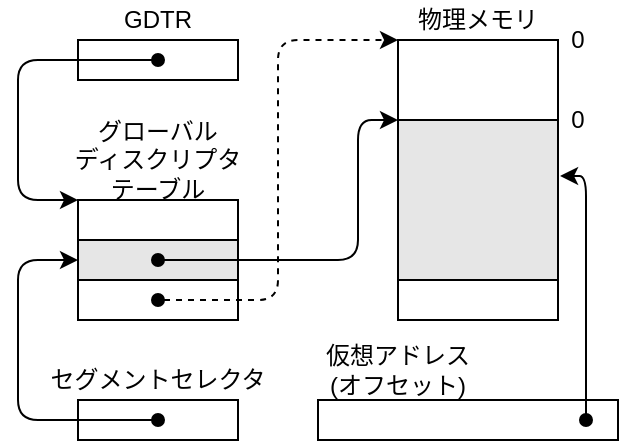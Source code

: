 <mxfile version="13.7.3" type="device"><diagram id="NDUCoFCYh8PkcMEw2jD8" name="ページ1"><mxGraphModel dx="1422" dy="800" grid="1" gridSize="10" guides="1" tooltips="1" connect="1" arrows="1" fold="1" page="1" pageScale="1" pageWidth="827" pageHeight="1169" math="0" shadow="0"><root><mxCell id="0"/><mxCell id="1" parent="0"/><mxCell id="Pg7aNIWGqnIWcnw3304g-1" value="" style="rounded=0;whiteSpace=wrap;html=1;" vertex="1" parent="1"><mxGeometry x="330" y="200" width="80" height="140" as="geometry"/></mxCell><mxCell id="Pg7aNIWGqnIWcnw3304g-2" value="物理メモリ" style="text;html=1;strokeColor=none;fillColor=none;align=center;verticalAlign=middle;whiteSpace=wrap;rounded=0;" vertex="1" parent="1"><mxGeometry x="330" y="180" width="80" height="20" as="geometry"/></mxCell><mxCell id="Pg7aNIWGqnIWcnw3304g-3" value="" style="rounded=0;whiteSpace=wrap;html=1;" vertex="1" parent="1"><mxGeometry x="170" y="200" width="80" height="20" as="geometry"/></mxCell><mxCell id="Pg7aNIWGqnIWcnw3304g-4" value="GDTR" style="text;html=1;strokeColor=none;fillColor=none;align=center;verticalAlign=middle;whiteSpace=wrap;rounded=0;" vertex="1" parent="1"><mxGeometry x="170" y="180" width="80" height="20" as="geometry"/></mxCell><mxCell id="Pg7aNIWGqnIWcnw3304g-5" value="" style="rounded=0;whiteSpace=wrap;html=1;" vertex="1" parent="1"><mxGeometry x="170" y="280" width="80" height="60" as="geometry"/></mxCell><mxCell id="Pg7aNIWGqnIWcnw3304g-6" value="グローバル&lt;br&gt;ディスクリプタ&lt;br&gt;テーブル" style="text;html=1;strokeColor=none;fillColor=none;align=center;verticalAlign=middle;whiteSpace=wrap;rounded=0;" vertex="1" parent="1"><mxGeometry x="160" y="240" width="100" height="40" as="geometry"/></mxCell><mxCell id="Pg7aNIWGqnIWcnw3304g-7" value="" style="rounded=0;whiteSpace=wrap;html=1;fillColor=#E6E6E6;" vertex="1" parent="1"><mxGeometry x="170" y="300" width="80" height="20" as="geometry"/></mxCell><mxCell id="Pg7aNIWGqnIWcnw3304g-8" value="" style="rounded=0;whiteSpace=wrap;html=1;" vertex="1" parent="1"><mxGeometry x="170" y="380" width="80" height="20" as="geometry"/></mxCell><mxCell id="Pg7aNIWGqnIWcnw3304g-9" value="セグメントセレクタ" style="text;html=1;strokeColor=none;fillColor=none;align=center;verticalAlign=middle;whiteSpace=wrap;rounded=0;" vertex="1" parent="1"><mxGeometry x="150" y="360" width="120" height="20" as="geometry"/></mxCell><mxCell id="Pg7aNIWGqnIWcnw3304g-10" value="" style="endArrow=classic;html=1;startArrow=oval;startFill=1;entryX=0;entryY=0;entryDx=0;entryDy=0;" edge="1" parent="1" target="Pg7aNIWGqnIWcnw3304g-5"><mxGeometry width="50" height="50" relative="1" as="geometry"><mxPoint x="210" y="210" as="sourcePoint"/><mxPoint x="120" y="210" as="targetPoint"/><Array as="points"><mxPoint x="140" y="210"/><mxPoint x="140" y="280"/></Array></mxGeometry></mxCell><mxCell id="Pg7aNIWGqnIWcnw3304g-11" value="" style="endArrow=classic;html=1;startArrow=oval;startFill=1;entryX=0;entryY=0.5;entryDx=0;entryDy=0;" edge="1" parent="1" target="Pg7aNIWGqnIWcnw3304g-7"><mxGeometry width="50" height="50" relative="1" as="geometry"><mxPoint x="210" y="390" as="sourcePoint"/><mxPoint x="120" y="340" as="targetPoint"/><Array as="points"><mxPoint x="140" y="390"/><mxPoint x="140" y="310"/></Array></mxGeometry></mxCell><mxCell id="Pg7aNIWGqnIWcnw3304g-12" value="" style="rounded=0;whiteSpace=wrap;html=1;" vertex="1" parent="1"><mxGeometry x="290" y="380" width="150" height="20" as="geometry"/></mxCell><mxCell id="Pg7aNIWGqnIWcnw3304g-13" value="仮想アドレス&lt;br&gt;(オフセット)" style="text;html=1;strokeColor=none;fillColor=none;align=center;verticalAlign=middle;whiteSpace=wrap;rounded=0;" vertex="1" parent="1"><mxGeometry x="290" y="350" width="80" height="30" as="geometry"/></mxCell><mxCell id="Pg7aNIWGqnIWcnw3304g-14" value="" style="endArrow=classic;html=1;startArrow=oval;startFill=1;entryX=0;entryY=0;entryDx=0;entryDy=0;" edge="1" parent="1" target="Pg7aNIWGqnIWcnw3304g-15"><mxGeometry width="50" height="50" relative="1" as="geometry"><mxPoint x="210" y="310" as="sourcePoint"/><mxPoint x="370" y="310" as="targetPoint"/><Array as="points"><mxPoint x="310" y="310"/><mxPoint x="310" y="240"/></Array></mxGeometry></mxCell><mxCell id="Pg7aNIWGqnIWcnw3304g-15" value="" style="rounded=0;whiteSpace=wrap;html=1;fillColor=#E6E6E6;" vertex="1" parent="1"><mxGeometry x="330" y="240" width="80" height="80" as="geometry"/></mxCell><mxCell id="Pg7aNIWGqnIWcnw3304g-16" value="0" style="text;html=1;strokeColor=none;fillColor=none;align=center;verticalAlign=middle;whiteSpace=wrap;rounded=0;" vertex="1" parent="1"><mxGeometry x="410" y="230" width="20" height="20" as="geometry"/></mxCell><mxCell id="Pg7aNIWGqnIWcnw3304g-17" value="" style="endArrow=classic;html=1;startArrow=oval;startFill=1;entryX=1.013;entryY=0.35;entryDx=0;entryDy=0;entryPerimeter=0;" edge="1" parent="1" target="Pg7aNIWGqnIWcnw3304g-15"><mxGeometry width="50" height="50" relative="1" as="geometry"><mxPoint x="424" y="390" as="sourcePoint"/><mxPoint x="470" y="330" as="targetPoint"/><Array as="points"><mxPoint x="424" y="268"/></Array></mxGeometry></mxCell><mxCell id="Pg7aNIWGqnIWcnw3304g-18" value="" style="endArrow=classic;html=1;startArrow=oval;startFill=1;entryX=0;entryY=0;entryDx=0;entryDy=0;dashed=1;exitX=0.5;exitY=0.833;exitDx=0;exitDy=0;exitPerimeter=0;" edge="1" parent="1" source="Pg7aNIWGqnIWcnw3304g-5" target="Pg7aNIWGqnIWcnw3304g-1"><mxGeometry width="50" height="50" relative="1" as="geometry"><mxPoint x="210" y="290" as="sourcePoint"/><mxPoint x="300" y="200" as="targetPoint"/><Array as="points"><mxPoint x="270" y="330"/><mxPoint x="270" y="200"/></Array></mxGeometry></mxCell><mxCell id="Pg7aNIWGqnIWcnw3304g-19" value="0" style="text;html=1;strokeColor=none;fillColor=none;align=center;verticalAlign=middle;whiteSpace=wrap;rounded=0;" vertex="1" parent="1"><mxGeometry x="410" y="190" width="20" height="20" as="geometry"/></mxCell></root></mxGraphModel></diagram></mxfile>